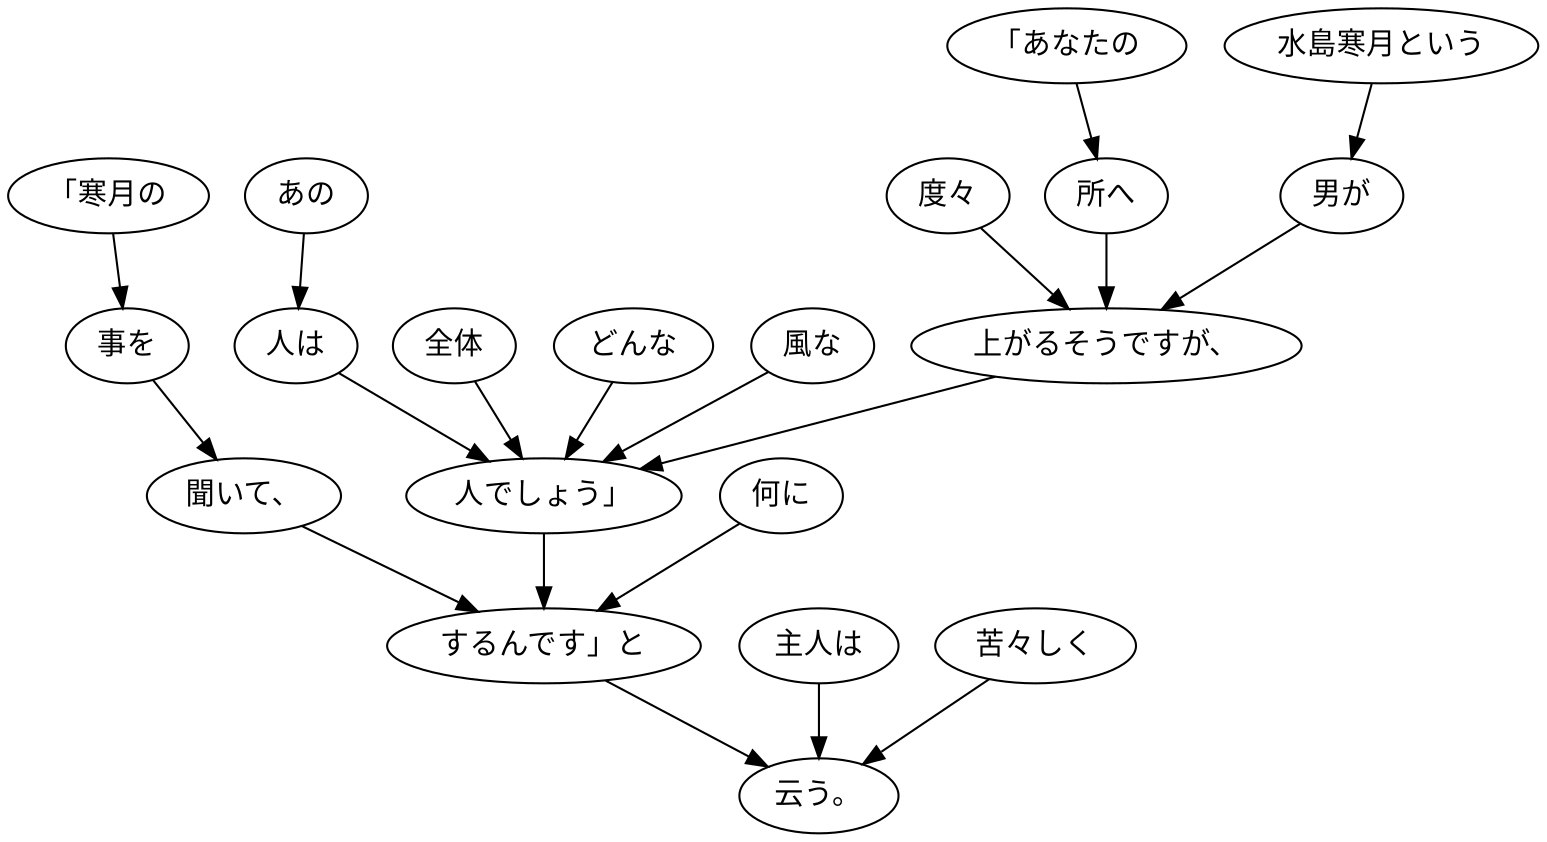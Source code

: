 digraph graph1617 {
	node0 [label="「あなたの"];
	node1 [label="所へ"];
	node2 [label="水島寒月という"];
	node3 [label="男が"];
	node4 [label="度々"];
	node5 [label="上がるそうですが、"];
	node6 [label="あの"];
	node7 [label="人は"];
	node8 [label="全体"];
	node9 [label="どんな"];
	node10 [label="風な"];
	node11 [label="人でしょう」"];
	node12 [label="「寒月の"];
	node13 [label="事を"];
	node14 [label="聞いて、"];
	node15 [label="何に"];
	node16 [label="するんです」と"];
	node17 [label="主人は"];
	node18 [label="苦々しく"];
	node19 [label="云う。"];
	node0 -> node1;
	node1 -> node5;
	node2 -> node3;
	node3 -> node5;
	node4 -> node5;
	node5 -> node11;
	node6 -> node7;
	node7 -> node11;
	node8 -> node11;
	node9 -> node11;
	node10 -> node11;
	node11 -> node16;
	node12 -> node13;
	node13 -> node14;
	node14 -> node16;
	node15 -> node16;
	node16 -> node19;
	node17 -> node19;
	node18 -> node19;
}
